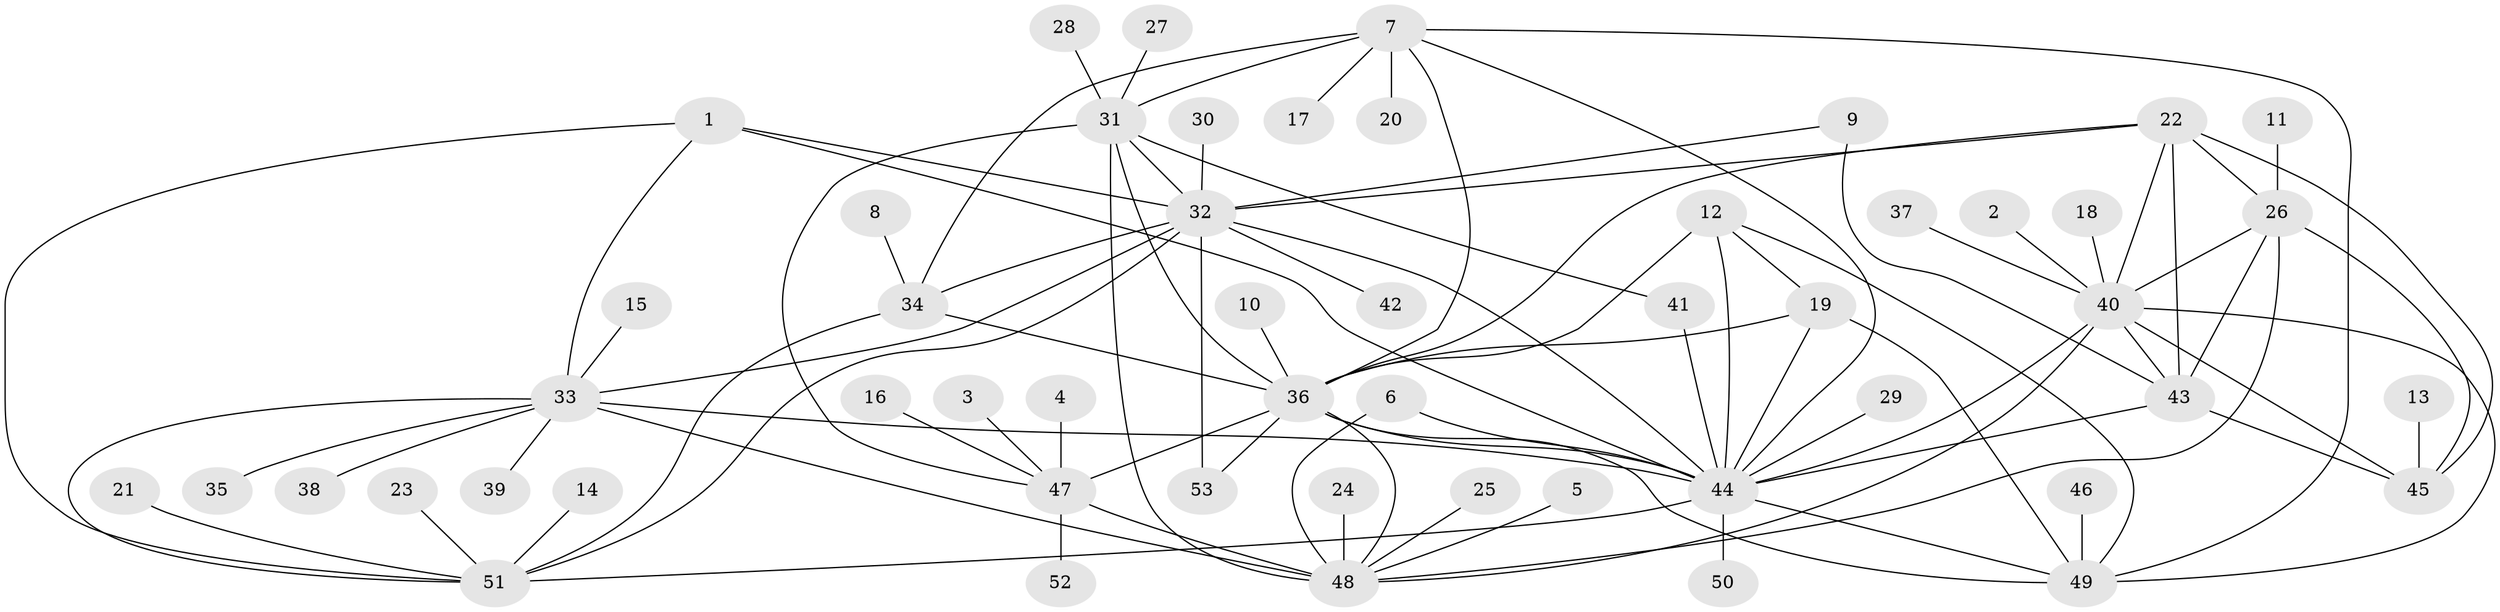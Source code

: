 // original degree distribution, {6: 0.05660377358490566, 7: 0.03773584905660377, 8: 0.05660377358490566, 5: 0.02830188679245283, 12: 0.018867924528301886, 11: 0.018867924528301886, 10: 0.009433962264150943, 4: 0.009433962264150943, 9: 0.009433962264150943, 1: 0.5283018867924528, 2: 0.18867924528301888, 3: 0.03773584905660377}
// Generated by graph-tools (version 1.1) at 2025/46/03/06/25 01:46:57]
// undirected, 53 vertices, 91 edges
graph export_dot {
graph [start="1"]
  node [color=gray90,style=filled];
  1;
  2;
  3;
  4;
  5;
  6;
  7;
  8;
  9;
  10;
  11;
  12;
  13;
  14;
  15;
  16;
  17;
  18;
  19;
  20;
  21;
  22;
  23;
  24;
  25;
  26;
  27;
  28;
  29;
  30;
  31;
  32;
  33;
  34;
  35;
  36;
  37;
  38;
  39;
  40;
  41;
  42;
  43;
  44;
  45;
  46;
  47;
  48;
  49;
  50;
  51;
  52;
  53;
  1 -- 32 [weight=1.0];
  1 -- 33 [weight=1.0];
  1 -- 44 [weight=1.0];
  1 -- 51 [weight=1.0];
  2 -- 40 [weight=1.0];
  3 -- 47 [weight=1.0];
  4 -- 47 [weight=1.0];
  5 -- 48 [weight=1.0];
  6 -- 44 [weight=1.0];
  6 -- 48 [weight=1.0];
  7 -- 17 [weight=1.0];
  7 -- 20 [weight=1.0];
  7 -- 31 [weight=1.0];
  7 -- 34 [weight=3.0];
  7 -- 36 [weight=3.0];
  7 -- 44 [weight=1.0];
  7 -- 49 [weight=1.0];
  8 -- 34 [weight=1.0];
  9 -- 32 [weight=1.0];
  9 -- 43 [weight=1.0];
  10 -- 36 [weight=1.0];
  11 -- 26 [weight=1.0];
  12 -- 19 [weight=1.0];
  12 -- 36 [weight=1.0];
  12 -- 44 [weight=1.0];
  12 -- 49 [weight=1.0];
  13 -- 45 [weight=1.0];
  14 -- 51 [weight=1.0];
  15 -- 33 [weight=1.0];
  16 -- 47 [weight=1.0];
  18 -- 40 [weight=1.0];
  19 -- 36 [weight=1.0];
  19 -- 44 [weight=1.0];
  19 -- 49 [weight=1.0];
  21 -- 51 [weight=1.0];
  22 -- 26 [weight=1.0];
  22 -- 32 [weight=1.0];
  22 -- 36 [weight=1.0];
  22 -- 40 [weight=1.0];
  22 -- 43 [weight=1.0];
  22 -- 45 [weight=1.0];
  23 -- 51 [weight=1.0];
  24 -- 48 [weight=1.0];
  25 -- 48 [weight=1.0];
  26 -- 40 [weight=1.0];
  26 -- 43 [weight=1.0];
  26 -- 45 [weight=1.0];
  26 -- 48 [weight=1.0];
  27 -- 31 [weight=1.0];
  28 -- 31 [weight=1.0];
  29 -- 44 [weight=1.0];
  30 -- 32 [weight=1.0];
  31 -- 32 [weight=1.0];
  31 -- 36 [weight=1.0];
  31 -- 41 [weight=1.0];
  31 -- 47 [weight=1.0];
  31 -- 48 [weight=2.0];
  32 -- 33 [weight=1.0];
  32 -- 34 [weight=1.0];
  32 -- 42 [weight=1.0];
  32 -- 44 [weight=1.0];
  32 -- 51 [weight=1.0];
  32 -- 53 [weight=1.0];
  33 -- 35 [weight=1.0];
  33 -- 38 [weight=1.0];
  33 -- 39 [weight=1.0];
  33 -- 44 [weight=1.0];
  33 -- 48 [weight=1.0];
  33 -- 51 [weight=1.0];
  34 -- 36 [weight=1.0];
  34 -- 51 [weight=1.0];
  36 -- 44 [weight=1.0];
  36 -- 47 [weight=1.0];
  36 -- 48 [weight=2.0];
  36 -- 49 [weight=1.0];
  36 -- 53 [weight=1.0];
  37 -- 40 [weight=1.0];
  40 -- 43 [weight=1.0];
  40 -- 44 [weight=1.0];
  40 -- 45 [weight=1.0];
  40 -- 48 [weight=1.0];
  40 -- 49 [weight=1.0];
  41 -- 44 [weight=1.0];
  43 -- 44 [weight=1.0];
  43 -- 45 [weight=1.0];
  44 -- 49 [weight=1.0];
  44 -- 50 [weight=1.0];
  44 -- 51 [weight=1.0];
  46 -- 49 [weight=1.0];
  47 -- 48 [weight=2.0];
  47 -- 52 [weight=1.0];
}
